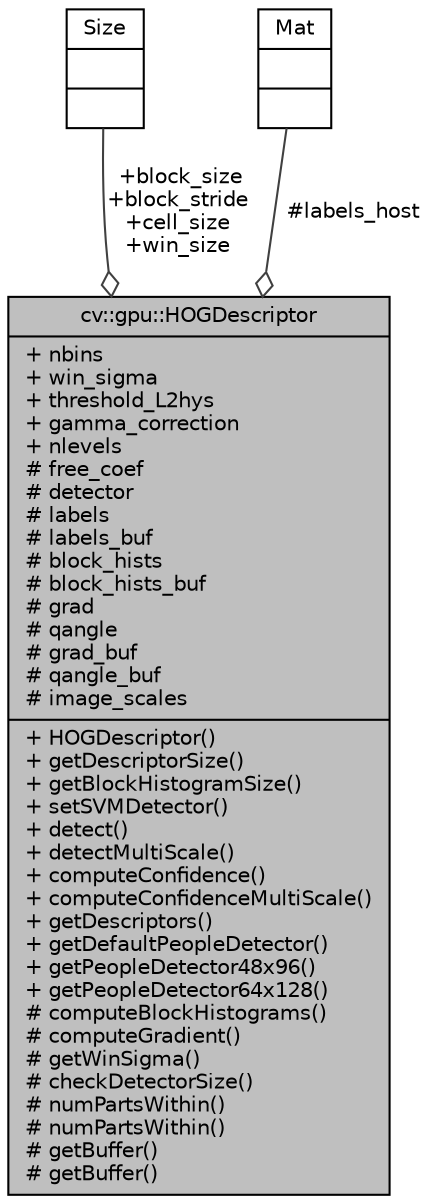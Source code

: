 digraph "cv::gpu::HOGDescriptor"
{
 // LATEX_PDF_SIZE
  edge [fontname="Helvetica",fontsize="10",labelfontname="Helvetica",labelfontsize="10"];
  node [fontname="Helvetica",fontsize="10",shape=record];
  Node1 [label="{cv::gpu::HOGDescriptor\n|+ nbins\l+ win_sigma\l+ threshold_L2hys\l+ gamma_correction\l+ nlevels\l# free_coef\l# detector\l# labels\l# labels_buf\l# block_hists\l# block_hists_buf\l# grad\l# qangle\l# grad_buf\l# qangle_buf\l# image_scales\l|+ HOGDescriptor()\l+ getDescriptorSize()\l+ getBlockHistogramSize()\l+ setSVMDetector()\l+ detect()\l+ detectMultiScale()\l+ computeConfidence()\l+ computeConfidenceMultiScale()\l+ getDescriptors()\l+ getDefaultPeopleDetector()\l+ getPeopleDetector48x96()\l+ getPeopleDetector64x128()\l# computeBlockHistograms()\l# computeGradient()\l# getWinSigma()\l# checkDetectorSize()\l# numPartsWithin()\l# numPartsWithin()\l# getBuffer()\l# getBuffer()\l}",height=0.2,width=0.4,color="black", fillcolor="grey75", style="filled", fontcolor="black",tooltip=" "];
  Node2 -> Node1 [color="grey25",fontsize="10",style="solid",label=" +block_size\n+block_stride\n+cell_size\n+win_size" ,arrowhead="odiamond",fontname="Helvetica"];
  Node2 [label="{Size\n||}",height=0.2,width=0.4,color="black", fillcolor="white", style="filled",tooltip=" "];
  Node3 -> Node1 [color="grey25",fontsize="10",style="solid",label=" #labels_host" ,arrowhead="odiamond",fontname="Helvetica"];
  Node3 [label="{Mat\n||}",height=0.2,width=0.4,color="black", fillcolor="white", style="filled",tooltip=" "];
}
